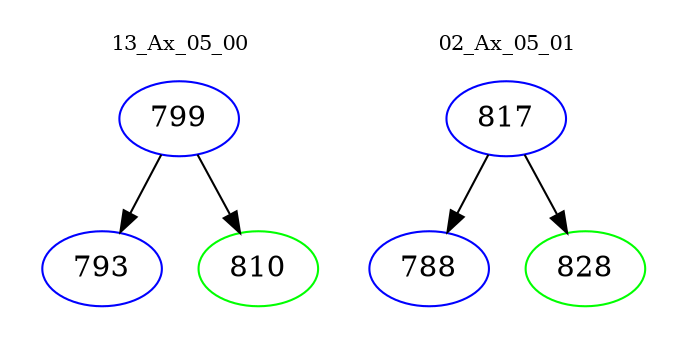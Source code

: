 digraph{
subgraph cluster_0 {
color = white
label = "13_Ax_05_00";
fontsize=10;
T0_799 [label="799", color="blue"]
T0_799 -> T0_793 [color="black"]
T0_793 [label="793", color="blue"]
T0_799 -> T0_810 [color="black"]
T0_810 [label="810", color="green"]
}
subgraph cluster_1 {
color = white
label = "02_Ax_05_01";
fontsize=10;
T1_817 [label="817", color="blue"]
T1_817 -> T1_788 [color="black"]
T1_788 [label="788", color="blue"]
T1_817 -> T1_828 [color="black"]
T1_828 [label="828", color="green"]
}
}
